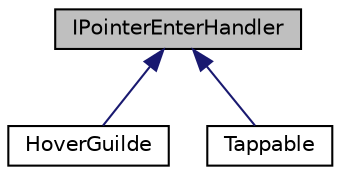 digraph "IPointerEnterHandler"
{
 // INTERACTIVE_SVG=YES
 // LATEX_PDF_SIZE
  edge [fontname="Helvetica",fontsize="10",labelfontname="Helvetica",labelfontsize="10"];
  node [fontname="Helvetica",fontsize="10",shape=record];
  Node1 [label="IPointerEnterHandler",height=0.2,width=0.4,color="black", fillcolor="grey75", style="filled", fontcolor="black",tooltip=" "];
  Node1 -> Node2 [dir="back",color="midnightblue",fontsize="10",style="solid",fontname="Helvetica"];
  Node2 [label="HoverGuilde",height=0.2,width=0.4,color="black", fillcolor="white", style="filled",URL="$class_hover_guilde.html",tooltip=" "];
  Node1 -> Node3 [dir="back",color="midnightblue",fontsize="10",style="solid",fontname="Helvetica"];
  Node3 [label="Tappable",height=0.2,width=0.4,color="black", fillcolor="white", style="filled",URL="$class_tappable.html",tooltip=" "];
}
